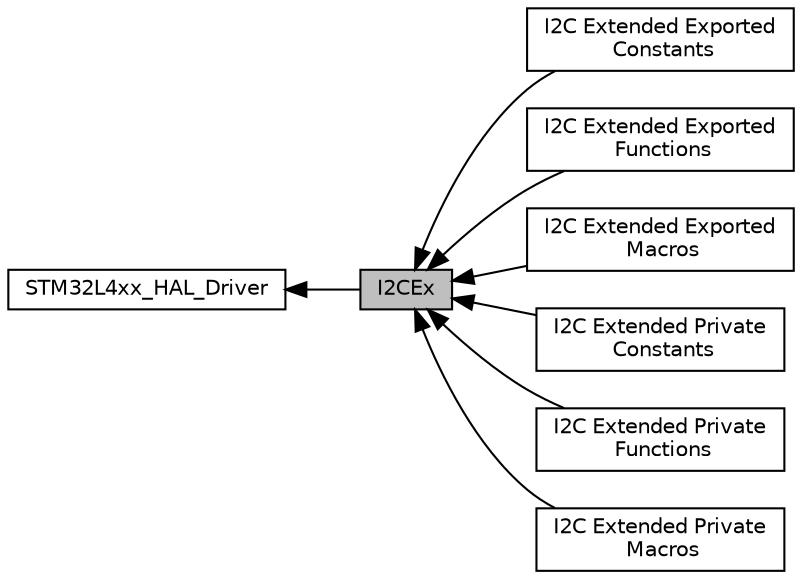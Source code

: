 digraph "I2CEx"
{
  edge [fontname="Helvetica",fontsize="10",labelfontname="Helvetica",labelfontsize="10"];
  node [fontname="Helvetica",fontsize="10",shape=box];
  rankdir=LR;
  Node1 [label="I2CEx",height=0.2,width=0.4,color="black", fillcolor="grey75", style="filled", fontcolor="black",tooltip="I2C Extended HAL module driver."];
  Node3 [label="I2C Extended Exported\l Constants",height=0.2,width=0.4,color="black", fillcolor="white", style="filled",URL="$group___i2_c_ex___exported___constants.html",tooltip=" "];
  Node8 [label="I2C Extended Exported\l Functions",height=0.2,width=0.4,color="black", fillcolor="white", style="filled",URL="$group___i2_c_ex___exported___functions.html",tooltip=" "];
  Node4 [label="I2C Extended Exported\l Macros",height=0.2,width=0.4,color="black", fillcolor="white", style="filled",URL="$group___i2_c_ex___exported___macros.html",tooltip=" "];
  Node5 [label="I2C Extended Private\l Constants",height=0.2,width=0.4,color="black", fillcolor="white", style="filled",URL="$group___i2_c_ex___private___constants.html",tooltip=" "];
  Node7 [label="I2C Extended Private\l Functions",height=0.2,width=0.4,color="black", fillcolor="white", style="filled",URL="$group___i2_c_ex___private___functions.html",tooltip=" "];
  Node6 [label="I2C Extended Private\l Macros",height=0.2,width=0.4,color="black", fillcolor="white", style="filled",URL="$group___i2_c_ex___private___macro.html",tooltip=" "];
  Node2 [label="STM32L4xx_HAL_Driver",height=0.2,width=0.4,color="black", fillcolor="white", style="filled",URL="$group___s_t_m32_l4xx___h_a_l___driver.html",tooltip=" "];
  Node2->Node1 [shape=plaintext, dir="back", style="solid"];
  Node1->Node3 [shape=plaintext, dir="back", style="solid"];
  Node1->Node4 [shape=plaintext, dir="back", style="solid"];
  Node1->Node5 [shape=plaintext, dir="back", style="solid"];
  Node1->Node6 [shape=plaintext, dir="back", style="solid"];
  Node1->Node7 [shape=plaintext, dir="back", style="solid"];
  Node1->Node8 [shape=plaintext, dir="back", style="solid"];
}
